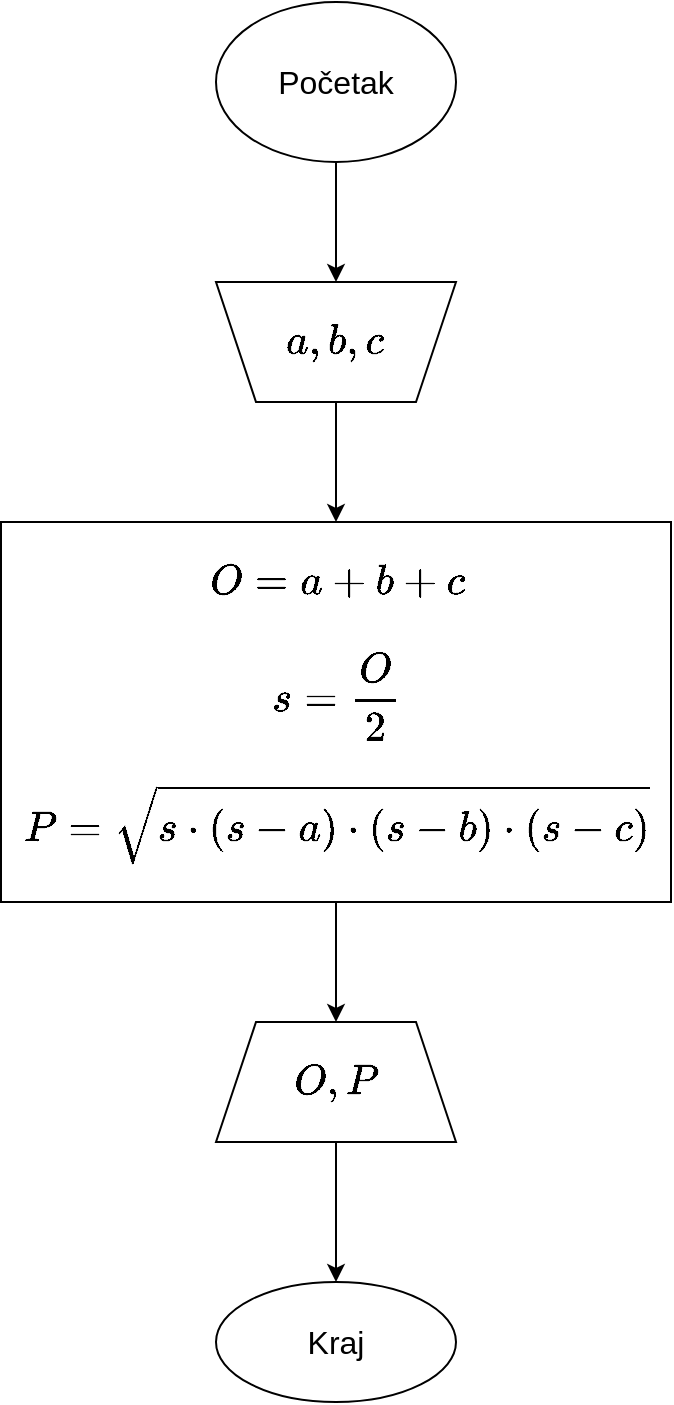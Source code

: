 <mxfile version="20.4.0" type="device"><diagram id="lRiX0CYhz9aXSQdH5roJ" name="Page-1"><mxGraphModel dx="907" dy="1104" grid="1" gridSize="10" guides="1" tooltips="1" connect="1" arrows="1" fold="1" page="1" pageScale="1" pageWidth="827" pageHeight="1169" math="1" shadow="0"><root><mxCell id="0"/><mxCell id="1" parent="0"/><mxCell id="U04IFKGhlk8rr9Qv3_VX-3" value="" style="edgeStyle=orthogonalEdgeStyle;rounded=0;orthogonalLoop=1;jettySize=auto;html=1;fontSize=16;" parent="1" source="U04IFKGhlk8rr9Qv3_VX-1" target="U04IFKGhlk8rr9Qv3_VX-2" edge="1"><mxGeometry relative="1" as="geometry"/></mxCell><mxCell id="U04IFKGhlk8rr9Qv3_VX-1" value="Početak" style="ellipse;whiteSpace=wrap;html=1;fontSize=16;" parent="1" vertex="1"><mxGeometry x="360" y="80" width="120" height="80" as="geometry"/></mxCell><mxCell id="U04IFKGhlk8rr9Qv3_VX-5" value="" style="edgeStyle=orthogonalEdgeStyle;rounded=0;orthogonalLoop=1;jettySize=auto;html=1;fontSize=18;" parent="1" source="U04IFKGhlk8rr9Qv3_VX-2" target="U04IFKGhlk8rr9Qv3_VX-4" edge="1"><mxGeometry relative="1" as="geometry"/></mxCell><mxCell id="U04IFKGhlk8rr9Qv3_VX-2" value="`a, b, c`" style="shape=trapezoid;perimeter=trapezoidPerimeter;whiteSpace=wrap;html=1;fixedSize=1;fontSize=18;direction=west;" parent="1" vertex="1"><mxGeometry x="360" y="220" width="120" height="60" as="geometry"/></mxCell><mxCell id="U04IFKGhlk8rr9Qv3_VX-7" value="" style="edgeStyle=orthogonalEdgeStyle;rounded=0;orthogonalLoop=1;jettySize=auto;html=1;fontSize=18;" parent="1" source="U04IFKGhlk8rr9Qv3_VX-4" target="U04IFKGhlk8rr9Qv3_VX-6" edge="1"><mxGeometry relative="1" as="geometry"/></mxCell><mxCell id="U04IFKGhlk8rr9Qv3_VX-4" value="`O = a + b + c`&lt;br style=&quot;font-size: 18px;&quot;&gt;&lt;span style=&quot;color: rgb(232, 62, 140); font-family: SFMono-Regular, Menlo, Monaco, Consolas, &amp;quot;Liberation Mono&amp;quot;, &amp;quot;Courier New&amp;quot;, monospace; font-size: 18px; text-align: left; background-color: rgb(255, 255, 255);&quot;&gt;&lt;br style=&quot;font-size: 18px;&quot;&gt;&lt;/span&gt;`s=O / 2`&lt;br style=&quot;font-size: 18px;&quot;&gt;&lt;br style=&quot;font-size: 18px;&quot;&gt;`P=sqrt(s*(s-a)*(s-b)*(s-c))`" style="whiteSpace=wrap;html=1;fontSize=18;" parent="1" vertex="1"><mxGeometry x="252.5" y="340" width="335" height="190" as="geometry"/></mxCell><mxCell id="U04IFKGhlk8rr9Qv3_VX-9" value="" style="edgeStyle=orthogonalEdgeStyle;rounded=0;orthogonalLoop=1;jettySize=auto;html=1;fontSize=16;" parent="1" source="U04IFKGhlk8rr9Qv3_VX-6" target="U04IFKGhlk8rr9Qv3_VX-8" edge="1"><mxGeometry relative="1" as="geometry"/></mxCell><mxCell id="U04IFKGhlk8rr9Qv3_VX-6" value="`O, P`" style="shape=trapezoid;perimeter=trapezoidPerimeter;whiteSpace=wrap;html=1;fixedSize=1;fontSize=18;" parent="1" vertex="1"><mxGeometry x="360" y="590" width="120" height="60" as="geometry"/></mxCell><mxCell id="U04IFKGhlk8rr9Qv3_VX-8" value="Kraj" style="ellipse;whiteSpace=wrap;html=1;fontSize=16;" parent="1" vertex="1"><mxGeometry x="360" y="720" width="120" height="60" as="geometry"/></mxCell></root></mxGraphModel></diagram></mxfile>